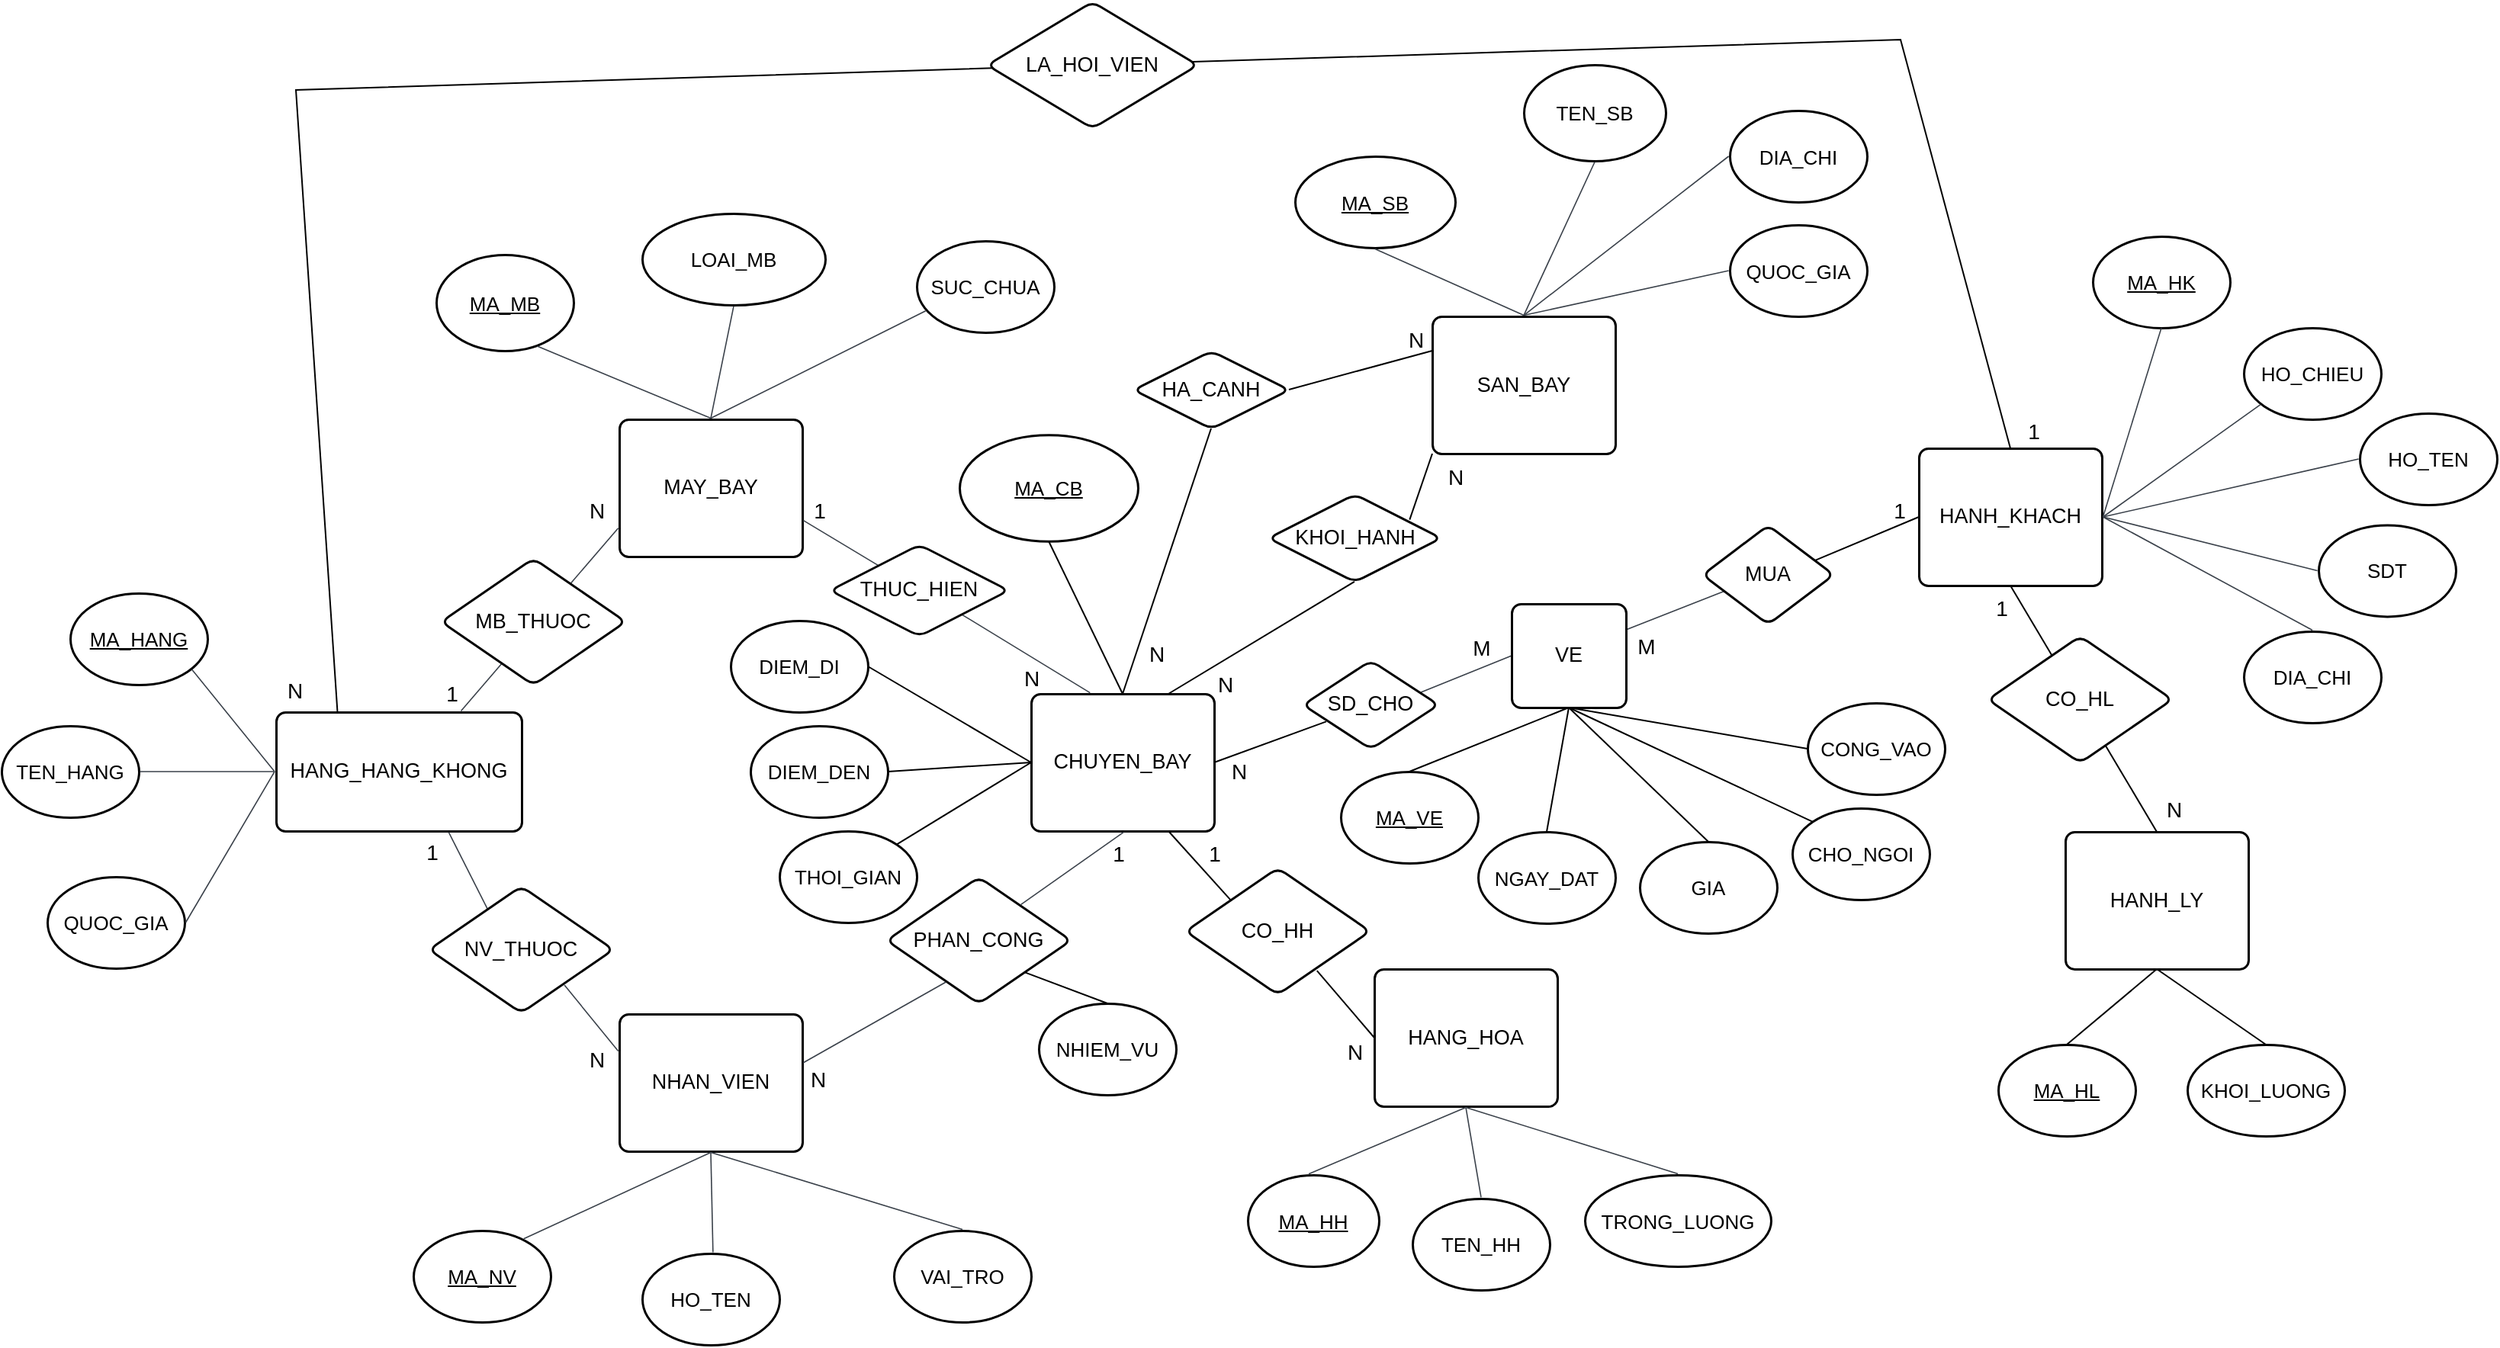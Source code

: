 <mxfile version="28.2.5">
  <diagram id="C5RBs43oDa-KdzZeNtuy" name="Page-1">
    <mxGraphModel dx="1309" dy="859" grid="0" gridSize="10" guides="1" tooltips="1" connect="1" arrows="1" fold="1" page="0" pageScale="1" pageWidth="827" pageHeight="1169" math="0" shadow="0">
      <root>
        <mxCell id="WIyWlLk6GJQsqaUBKTNV-0" />
        <mxCell id="WIyWlLk6GJQsqaUBKTNV-1" parent="WIyWlLk6GJQsqaUBKTNV-0" />
        <mxCell id="0MufIdMF5APH2sOLLNyo-0" value="HANG_HANG_KHONG" style="html=1;overflow=block;blockSpacing=1;whiteSpace=wrap;fontSize=13.5;align=center;spacing=3.8;strokeOpacity=100;rounded=1;absoluteArcSize=1;arcSize=12;strokeWidth=1.5;lucidId=9svWkZf7cL0-;" parent="WIyWlLk6GJQsqaUBKTNV-1" vertex="1">
          <mxGeometry x="900" y="702" width="161" height="78" as="geometry" />
        </mxCell>
        <mxCell id="0MufIdMF5APH2sOLLNyo-1" value="SAN_BAY" style="html=1;overflow=block;blockSpacing=1;whiteSpace=wrap;fontSize=13.5;align=center;spacing=3.8;strokeOpacity=100;rounded=1;absoluteArcSize=1;arcSize=12;strokeWidth=1.5;lucidId=CtvWD63XoL.8;" parent="WIyWlLk6GJQsqaUBKTNV-1" vertex="1">
          <mxGeometry x="1658" y="442.5" width="120" height="90" as="geometry" />
        </mxCell>
        <mxCell id="0MufIdMF5APH2sOLLNyo-2" value="MAY_BAY" style="html=1;overflow=block;blockSpacing=1;whiteSpace=wrap;fontSize=13.5;align=center;spacing=3.8;strokeOpacity=100;rounded=1;absoluteArcSize=1;arcSize=12;strokeWidth=1.5;lucidId=CtvWr4GmiG.C;" parent="WIyWlLk6GJQsqaUBKTNV-1" vertex="1">
          <mxGeometry x="1125" y="510" width="120" height="90" as="geometry" />
        </mxCell>
        <mxCell id="0MufIdMF5APH2sOLLNyo-3" value="CHUYEN_BAY" style="html=1;overflow=block;blockSpacing=1;whiteSpace=wrap;fontSize=13.5;align=center;spacing=3.8;strokeOpacity=100;rounded=1;absoluteArcSize=1;arcSize=12;strokeWidth=1.5;lucidId=DtvW1URH.PFn;" parent="WIyWlLk6GJQsqaUBKTNV-1" vertex="1">
          <mxGeometry x="1395" y="690" width="120" height="90" as="geometry" />
        </mxCell>
        <mxCell id="0MufIdMF5APH2sOLLNyo-4" value="HANH_KHACH" style="html=1;overflow=block;blockSpacing=1;whiteSpace=wrap;fontSize=13.5;align=center;spacing=3.8;strokeOpacity=100;rounded=1;absoluteArcSize=1;arcSize=12;strokeWidth=1.5;lucidId=DtvWl9U9GV3O;" parent="WIyWlLk6GJQsqaUBKTNV-1" vertex="1">
          <mxGeometry x="1977" y="529" width="120" height="90" as="geometry" />
        </mxCell>
        <mxCell id="0MufIdMF5APH2sOLLNyo-5" value="NHAN_VIEN" style="html=1;overflow=block;blockSpacing=1;whiteSpace=wrap;fontSize=13.5;align=center;spacing=3.8;strokeOpacity=100;rounded=1;absoluteArcSize=1;arcSize=12;strokeWidth=1.5;lucidId=7vvWGEazpDww;" parent="WIyWlLk6GJQsqaUBKTNV-1" vertex="1">
          <mxGeometry x="1125" y="900" width="120" height="90" as="geometry" />
        </mxCell>
        <mxCell id="0MufIdMF5APH2sOLLNyo-6" value="HANG_HOA" style="html=1;overflow=block;blockSpacing=1;whiteSpace=wrap;fontSize=13.5;align=center;spacing=3.8;strokeOpacity=100;rounded=1;absoluteArcSize=1;arcSize=12;strokeWidth=1.5;lucidId=kwvW2yrk8fg5;" parent="WIyWlLk6GJQsqaUBKTNV-1" vertex="1">
          <mxGeometry x="1620" y="870.5" width="120" height="90" as="geometry" />
        </mxCell>
        <mxCell id="0MufIdMF5APH2sOLLNyo-7" value="" style="html=1;jettySize=18;whiteSpace=wrap;fontSize=13;strokeColor=#3a414a;strokeOpacity=100;strokeWidth=0.8;rounded=0;startArrow=none;endArrow=none;exitX=0.753;exitY=-0.01;exitPerimeter=0;entryX=-0.006;entryY=0.793;entryPerimeter=0;lucidId=9PvWqoKUq2XI;" parent="WIyWlLk6GJQsqaUBKTNV-1" source="0MufIdMF5APH2sOLLNyo-0" target="0MufIdMF5APH2sOLLNyo-2" edge="1">
          <mxGeometry width="100" height="100" relative="1" as="geometry">
            <Array as="points" />
          </mxGeometry>
        </mxCell>
        <mxCell id="0MufIdMF5APH2sOLLNyo-10" value="" style="html=1;jettySize=18;whiteSpace=wrap;fontSize=13;strokeColor=#3a414a;strokeOpacity=100;strokeWidth=0.8;rounded=0;startArrow=none;endArrow=none;exitX=0.735;exitY=0.761;exitPerimeter=0;entryX=0.322;entryY=-0.008;entryPerimeter=0;lucidId=aQvWGNY1u0Xe;exitDx=0;exitDy=0;" parent="WIyWlLk6GJQsqaUBKTNV-1" source="LBPFuFQ8LqAtusW1L3i3-20" target="0MufIdMF5APH2sOLLNyo-3" edge="1">
          <mxGeometry width="100" height="100" relative="1" as="geometry">
            <Array as="points" />
          </mxGeometry>
        </mxCell>
        <mxCell id="0MufIdMF5APH2sOLLNyo-16" value="" style="html=1;jettySize=18;whiteSpace=wrap;fontSize=13;strokeColor=#3a414a;strokeOpacity=100;strokeWidth=0.8;rounded=0;startArrow=none;endArrow=none;exitX=1;exitY=0.25;entryX=0.181;entryY=0.662;entryPerimeter=0;lucidId=pewWWrS8i_xb;exitDx=0;exitDy=0;entryDx=0;entryDy=0;" parent="WIyWlLk6GJQsqaUBKTNV-1" source="0MufIdMF5APH2sOLLNyo-118" target="xpbbWX2cGrF6A115wWq9-13" edge="1">
          <mxGeometry width="100" height="100" relative="1" as="geometry">
            <Array as="points" />
            <mxPoint x="1776.949" y="715" as="sourcePoint" />
          </mxGeometry>
        </mxCell>
        <mxCell id="0MufIdMF5APH2sOLLNyo-18" value="" style="html=1;jettySize=18;whiteSpace=wrap;fontSize=13;strokeColor=#3a414a;strokeOpacity=100;strokeWidth=0.8;rounded=0;startArrow=none;endArrow=none;exitX=0.868;exitY=0.364;entryX=0;entryY=0.5;lucidId=QQvWDsVJxCft;exitDx=0;exitDy=0;entryDx=0;entryDy=0;exitPerimeter=0;" parent="WIyWlLk6GJQsqaUBKTNV-1" source="xpbbWX2cGrF6A115wWq9-17" target="0MufIdMF5APH2sOLLNyo-118" edge="1">
          <mxGeometry width="100" height="100" relative="1" as="geometry">
            <Array as="points" />
            <mxPoint x="1540.18" y="726" as="sourcePoint" />
            <mxPoint x="1670.051" y="715" as="targetPoint" />
          </mxGeometry>
        </mxCell>
        <mxCell id="0MufIdMF5APH2sOLLNyo-23" value="" style="html=1;jettySize=18;whiteSpace=wrap;fontSize=13;strokeColor=#3a414a;strokeOpacity=100;strokeWidth=0.8;rounded=0;startArrow=none;endArrow=none;exitX=0.736;exitY=0.783;exitPerimeter=0;entryX=-0.006;entryY=0.27;entryPerimeter=0;lucidId=-QvWU3CnFaNY;exitDx=0;exitDy=0;" parent="WIyWlLk6GJQsqaUBKTNV-1" source="xpbbWX2cGrF6A115wWq9-38" target="0MufIdMF5APH2sOLLNyo-5" edge="1">
          <mxGeometry width="100" height="100" relative="1" as="geometry">
            <Array as="points" />
          </mxGeometry>
        </mxCell>
        <mxCell id="0MufIdMF5APH2sOLLNyo-26" value="MA_HANG" style="html=1;overflow=block;blockSpacing=1;whiteSpace=wrap;ellipse;fontSize=13;fontStyle=4;spacing=3.8;strokeOpacity=100;fillOpacity=100;rounded=1;absoluteArcSize=1;arcSize=12;fillColor=#ffffff;strokeWidth=1.5;lucidId=K6vWwVuta015;" parent="WIyWlLk6GJQsqaUBKTNV-1" vertex="1">
          <mxGeometry x="765" y="624" width="90" height="60" as="geometry" />
        </mxCell>
        <mxCell id="0MufIdMF5APH2sOLLNyo-27" value="TEN_HANG" style="html=1;overflow=block;blockSpacing=1;whiteSpace=wrap;ellipse;fontSize=13;spacing=3.8;strokeOpacity=100;fillOpacity=100;rounded=1;absoluteArcSize=1;arcSize=12;fillColor=#ffffff;strokeWidth=1.5;lucidId=P6vWz7ogko1N;" parent="WIyWlLk6GJQsqaUBKTNV-1" vertex="1">
          <mxGeometry x="720" y="711" width="90" height="60" as="geometry" />
        </mxCell>
        <mxCell id="0MufIdMF5APH2sOLLNyo-28" value="QUOC_GIA" style="html=1;overflow=block;blockSpacing=1;whiteSpace=wrap;ellipse;fontSize=13;spacing=3.8;strokeOpacity=100;fillOpacity=100;rounded=1;absoluteArcSize=1;arcSize=12;fillColor=#ffffff;strokeWidth=1.5;lucidId=P6vWO16KDmns;" parent="WIyWlLk6GJQsqaUBKTNV-1" vertex="1">
          <mxGeometry x="750" y="810" width="90" height="60" as="geometry" />
        </mxCell>
        <mxCell id="0MufIdMF5APH2sOLLNyo-29" value="" style="html=1;jettySize=18;whiteSpace=wrap;fontSize=13;strokeColor=#3a414a;strokeOpacity=100;strokeWidth=0.8;rounded=0;startArrow=none;endArrow=none;exitX=0.886;exitY=0.833;exitPerimeter=0;entryX=-0.006;entryY=0.5;entryPerimeter=0;lucidId=f7vWsoYNsky-;" parent="WIyWlLk6GJQsqaUBKTNV-1" source="0MufIdMF5APH2sOLLNyo-26" target="0MufIdMF5APH2sOLLNyo-0" edge="1">
          <mxGeometry width="100" height="100" relative="1" as="geometry">
            <Array as="points" />
          </mxGeometry>
        </mxCell>
        <mxCell id="0MufIdMF5APH2sOLLNyo-30" value="" style="html=1;jettySize=18;whiteSpace=wrap;fontSize=13;strokeColor=#3a414a;strokeOpacity=100;strokeWidth=0.8;rounded=0;startArrow=none;endArrow=none;exitX=1.008;exitY=0.5;exitPerimeter=0;entryX=-0.006;entryY=0.5;entryPerimeter=0;lucidId=f7vW606g75we;" parent="WIyWlLk6GJQsqaUBKTNV-1" source="0MufIdMF5APH2sOLLNyo-27" target="0MufIdMF5APH2sOLLNyo-0" edge="1">
          <mxGeometry width="100" height="100" relative="1" as="geometry">
            <Array as="points" />
          </mxGeometry>
        </mxCell>
        <mxCell id="0MufIdMF5APH2sOLLNyo-31" value="" style="html=1;jettySize=18;whiteSpace=wrap;fontSize=13;strokeColor=#3a414a;strokeOpacity=100;strokeWidth=0.8;rounded=0;startArrow=none;endArrow=none;exitX=1.008;exitY=0.5;exitPerimeter=0;entryX=-0.006;entryY=0.5;entryPerimeter=0;lucidId=g7vWz.JSiBsZ;" parent="WIyWlLk6GJQsqaUBKTNV-1" source="0MufIdMF5APH2sOLLNyo-28" target="0MufIdMF5APH2sOLLNyo-0" edge="1">
          <mxGeometry width="100" height="100" relative="1" as="geometry">
            <Array as="points" />
          </mxGeometry>
        </mxCell>
        <mxCell id="0MufIdMF5APH2sOLLNyo-32" value="MA_MB" style="html=1;overflow=block;blockSpacing=1;whiteSpace=wrap;ellipse;fontSize=13;fontStyle=4;spacing=3.8;strokeOpacity=100;fillOpacity=100;rounded=1;absoluteArcSize=1;arcSize=12;fillColor=#ffffff;strokeWidth=1.5;lucidId=Z7vWDoGeqyNQ;" parent="WIyWlLk6GJQsqaUBKTNV-1" vertex="1">
          <mxGeometry x="1005" y="402" width="90" height="63" as="geometry" />
        </mxCell>
        <mxCell id="0MufIdMF5APH2sOLLNyo-33" value="LOAI_MB" style="html=1;overflow=block;blockSpacing=1;whiteSpace=wrap;ellipse;fontSize=13;spacing=3.8;strokeOpacity=100;fillOpacity=100;rounded=1;absoluteArcSize=1;arcSize=12;fillColor=#ffffff;strokeWidth=1.5;lucidId=07vWCxFzSL3a;" parent="WIyWlLk6GJQsqaUBKTNV-1" vertex="1">
          <mxGeometry x="1140" y="375" width="120" height="60" as="geometry" />
        </mxCell>
        <mxCell id="0MufIdMF5APH2sOLLNyo-34" value="TEN_SB" style="html=1;overflow=block;blockSpacing=1;whiteSpace=wrap;ellipse;fontSize=13;spacing=3.8;strokeOpacity=100;fillOpacity=100;rounded=1;absoluteArcSize=1;arcSize=12;fillColor=#ffffff;strokeWidth=1.5;lucidId=77vW8_s-u0ru;" parent="WIyWlLk6GJQsqaUBKTNV-1" vertex="1">
          <mxGeometry x="1718" y="277.5" width="93" height="63" as="geometry" />
        </mxCell>
        <mxCell id="0MufIdMF5APH2sOLLNyo-35" value="MA_SB" style="html=1;overflow=block;blockSpacing=1;whiteSpace=wrap;ellipse;fontSize=13;fontStyle=4;spacing=3.8;strokeOpacity=100;fillOpacity=100;rounded=1;absoluteArcSize=1;arcSize=12;fillColor=#ffffff;strokeWidth=1.5;lucidId=87vWg5euTTck;" parent="WIyWlLk6GJQsqaUBKTNV-1" vertex="1">
          <mxGeometry x="1568" y="337.5" width="105" height="60" as="geometry" />
        </mxCell>
        <mxCell id="0MufIdMF5APH2sOLLNyo-36" value="DIA_CHI" style="html=1;overflow=block;blockSpacing=1;whiteSpace=wrap;ellipse;fontSize=13;spacing=3.8;strokeOpacity=100;fillOpacity=100;rounded=1;absoluteArcSize=1;arcSize=12;fillColor=#ffffff;strokeWidth=1.5;lucidId=87vW7Ln3sR5P;" parent="WIyWlLk6GJQsqaUBKTNV-1" vertex="1">
          <mxGeometry x="1853" y="307.5" width="90" height="60" as="geometry" />
        </mxCell>
        <mxCell id="0MufIdMF5APH2sOLLNyo-37" value="QUOC_GIA" style="html=1;overflow=block;blockSpacing=1;whiteSpace=wrap;ellipse;fontSize=13;spacing=3.8;strokeOpacity=100;fillOpacity=100;rounded=1;absoluteArcSize=1;arcSize=12;fillColor=#ffffff;strokeWidth=1.5;lucidId=W8vWL2ADNRBi;" parent="WIyWlLk6GJQsqaUBKTNV-1" vertex="1">
          <mxGeometry x="1853" y="382.5" width="90" height="60" as="geometry" />
        </mxCell>
        <mxCell id="0MufIdMF5APH2sOLLNyo-38" value="" style="html=1;jettySize=18;whiteSpace=wrap;fontSize=13;strokeColor=#3a414a;strokeOpacity=100;strokeWidth=0.8;rounded=0;startArrow=none;endArrow=none;exitX=0.5;exitY=1.013;exitPerimeter=0;entryX=0.5;entryY=-0.008;entryPerimeter=0;lucidId=78vWN37sdJ4d;" parent="WIyWlLk6GJQsqaUBKTNV-1" source="0MufIdMF5APH2sOLLNyo-35" target="0MufIdMF5APH2sOLLNyo-1" edge="1">
          <mxGeometry width="100" height="100" relative="1" as="geometry">
            <Array as="points" />
          </mxGeometry>
        </mxCell>
        <mxCell id="0MufIdMF5APH2sOLLNyo-39" value="" style="html=1;jettySize=18;whiteSpace=wrap;fontSize=13;strokeColor=#3a414a;strokeOpacity=100;strokeWidth=0.8;rounded=0;startArrow=none;endArrow=none;exitX=0.5;exitY=-0.008;exitPerimeter=0;entryX=0.5;entryY=1.012;entryPerimeter=0;lucidId=78vWB~ojvQr_;" parent="WIyWlLk6GJQsqaUBKTNV-1" source="0MufIdMF5APH2sOLLNyo-1" target="0MufIdMF5APH2sOLLNyo-34" edge="1">
          <mxGeometry width="100" height="100" relative="1" as="geometry">
            <Array as="points" />
          </mxGeometry>
        </mxCell>
        <mxCell id="0MufIdMF5APH2sOLLNyo-40" value="" style="html=1;jettySize=18;whiteSpace=wrap;fontSize=13;strokeColor=#3a414a;strokeOpacity=100;strokeWidth=0.8;rounded=0;startArrow=none;endArrow=none;exitX=0.5;exitY=-0.008;exitPerimeter=0;entryX=-0.008;entryY=0.5;entryPerimeter=0;lucidId=78vWidIHnJX8;" parent="WIyWlLk6GJQsqaUBKTNV-1" source="0MufIdMF5APH2sOLLNyo-1" target="0MufIdMF5APH2sOLLNyo-36" edge="1">
          <mxGeometry width="100" height="100" relative="1" as="geometry">
            <Array as="points" />
          </mxGeometry>
        </mxCell>
        <mxCell id="0MufIdMF5APH2sOLLNyo-41" value="" style="html=1;jettySize=18;whiteSpace=wrap;fontSize=13;strokeColor=#3a414a;strokeOpacity=100;strokeWidth=0.8;rounded=0;startArrow=none;endArrow=none;exitX=0.5;exitY=-0.008;exitPerimeter=0;entryX=-0.008;entryY=0.5;entryPerimeter=0;lucidId=88vWgRXYHOpY;" parent="WIyWlLk6GJQsqaUBKTNV-1" source="0MufIdMF5APH2sOLLNyo-1" target="0MufIdMF5APH2sOLLNyo-37" edge="1">
          <mxGeometry width="100" height="100" relative="1" as="geometry">
            <Array as="points" />
          </mxGeometry>
        </mxCell>
        <mxCell id="0MufIdMF5APH2sOLLNyo-42" value="SUC_CHUA" style="html=1;overflow=block;blockSpacing=1;whiteSpace=wrap;ellipse;fontSize=13;spacing=3.8;strokeOpacity=100;fillOpacity=100;rounded=1;absoluteArcSize=1;arcSize=12;fillColor=#ffffff;strokeWidth=1.5;lucidId=b-vWpkSAlhlF;" parent="WIyWlLk6GJQsqaUBKTNV-1" vertex="1">
          <mxGeometry x="1320" y="393" width="90" height="60" as="geometry" />
        </mxCell>
        <mxCell id="0MufIdMF5APH2sOLLNyo-43" value="" style="html=1;jettySize=18;whiteSpace=wrap;fontSize=13;strokeColor=#3a414a;strokeOpacity=100;strokeWidth=0.8;rounded=0;startArrow=none;endArrow=none;exitX=0.5;exitY=-0.008;exitPerimeter=0;entryX=0.5;entryY=1.013;entryPerimeter=0;lucidId=F-vWW20txnJB;" parent="WIyWlLk6GJQsqaUBKTNV-1" source="0MufIdMF5APH2sOLLNyo-2" target="0MufIdMF5APH2sOLLNyo-33" edge="1">
          <mxGeometry width="100" height="100" relative="1" as="geometry">
            <Array as="points" />
          </mxGeometry>
        </mxCell>
        <mxCell id="0MufIdMF5APH2sOLLNyo-44" value="" style="html=1;jettySize=18;whiteSpace=wrap;fontSize=13;strokeColor=#3a414a;strokeOpacity=100;strokeWidth=0.8;rounded=0;startArrow=none;endArrow=none;exitX=0.736;exitY=0.953;exitPerimeter=0;entryX=0.5;entryY=-0.008;entryPerimeter=0;lucidId=F-vWj54Flhmw;" parent="WIyWlLk6GJQsqaUBKTNV-1" source="0MufIdMF5APH2sOLLNyo-32" target="0MufIdMF5APH2sOLLNyo-2" edge="1">
          <mxGeometry width="100" height="100" relative="1" as="geometry">
            <Array as="points" />
          </mxGeometry>
        </mxCell>
        <mxCell id="0MufIdMF5APH2sOLLNyo-45" value="" style="html=1;jettySize=18;whiteSpace=wrap;fontSize=13;strokeColor=#3a414a;strokeOpacity=100;strokeWidth=0.8;rounded=0;startArrow=none;endArrow=none;exitX=0.5;exitY=-0.008;exitPerimeter=0;entryX=0.065;entryY=0.765;entryPerimeter=0;lucidId=F-vWIwtpTOH5;" parent="WIyWlLk6GJQsqaUBKTNV-1" source="0MufIdMF5APH2sOLLNyo-2" target="0MufIdMF5APH2sOLLNyo-42" edge="1">
          <mxGeometry width="100" height="100" relative="1" as="geometry">
            <Array as="points" />
          </mxGeometry>
        </mxCell>
        <mxCell id="0MufIdMF5APH2sOLLNyo-46" value="HO_TEN" style="html=1;overflow=block;blockSpacing=1;whiteSpace=wrap;ellipse;fontSize=13;spacing=3.8;strokeOpacity=100;fillOpacity=100;rounded=1;absoluteArcSize=1;arcSize=12;fillColor=#ffffff;strokeWidth=1.5;lucidId=d~vWjvuFQ6nA;" parent="WIyWlLk6GJQsqaUBKTNV-1" vertex="1">
          <mxGeometry x="1140" y="1057" width="90" height="60" as="geometry" />
        </mxCell>
        <mxCell id="0MufIdMF5APH2sOLLNyo-47" value="VAI_TRO" style="html=1;overflow=block;blockSpacing=1;whiteSpace=wrap;ellipse;fontSize=13;spacing=3.8;strokeOpacity=100;fillOpacity=100;rounded=1;absoluteArcSize=1;arcSize=12;fillColor=#ffffff;strokeWidth=1.5;lucidId=d~vW06l7anRX;" parent="WIyWlLk6GJQsqaUBKTNV-1" vertex="1">
          <mxGeometry x="1305" y="1042" width="90" height="60" as="geometry" />
        </mxCell>
        <mxCell id="0MufIdMF5APH2sOLLNyo-48" value="MA_NV" style="html=1;overflow=block;blockSpacing=1;whiteSpace=wrap;ellipse;fontSize=13;fontStyle=4;spacing=3.8;strokeOpacity=100;fillOpacity=100;rounded=1;absoluteArcSize=1;arcSize=12;fillColor=#ffffff;strokeWidth=1.5;lucidId=e~vWB5wRytt7;" parent="WIyWlLk6GJQsqaUBKTNV-1" vertex="1">
          <mxGeometry x="990" y="1042" width="90" height="60" as="geometry" />
        </mxCell>
        <mxCell id="0MufIdMF5APH2sOLLNyo-49" value="HO_CHIEU" style="html=1;overflow=block;blockSpacing=1;whiteSpace=wrap;ellipse;fontSize=13;spacing=3.8;strokeOpacity=100;fillOpacity=100;rounded=1;absoluteArcSize=1;arcSize=12;fillColor=#ffffff;strokeWidth=1.5;lucidId=m~vWSh5St8wy;" parent="WIyWlLk6GJQsqaUBKTNV-1" vertex="1">
          <mxGeometry x="2190" y="450" width="90" height="60" as="geometry" />
        </mxCell>
        <mxCell id="0MufIdMF5APH2sOLLNyo-50" value="" style="html=1;jettySize=18;whiteSpace=wrap;fontSize=13;strokeColor=#3a414a;strokeOpacity=100;strokeWidth=0.8;rounded=0;startArrow=none;endArrow=none;exitX=0.804;exitY=0.09;exitPerimeter=0;entryX=0.5;entryY=1.008;entryPerimeter=0;lucidId=V~vWek~J4PvD;" parent="WIyWlLk6GJQsqaUBKTNV-1" source="0MufIdMF5APH2sOLLNyo-48" target="0MufIdMF5APH2sOLLNyo-5" edge="1">
          <mxGeometry width="100" height="100" relative="1" as="geometry">
            <Array as="points" />
          </mxGeometry>
        </mxCell>
        <mxCell id="0MufIdMF5APH2sOLLNyo-51" value="" style="html=1;jettySize=18;whiteSpace=wrap;fontSize=13;strokeColor=#3a414a;strokeOpacity=100;strokeWidth=0.8;rounded=0;startArrow=none;endArrow=none;exitX=0.5;exitY=1.008;exitPerimeter=0;entryX=0.5;entryY=-0.013;entryPerimeter=0;lucidId=V~vWWsLoKW5Q;" parent="WIyWlLk6GJQsqaUBKTNV-1" source="0MufIdMF5APH2sOLLNyo-5" target="0MufIdMF5APH2sOLLNyo-47" edge="1">
          <mxGeometry width="100" height="100" relative="1" as="geometry">
            <Array as="points" />
          </mxGeometry>
        </mxCell>
        <mxCell id="0MufIdMF5APH2sOLLNyo-52" value="" style="html=1;jettySize=18;whiteSpace=wrap;fontSize=13;strokeColor=#3a414a;strokeOpacity=100;strokeWidth=0.8;rounded=0;startArrow=none;endArrow=none;exitX=0.516;exitY=-0.012;exitPerimeter=0;entryX=0.5;entryY=1.008;entryPerimeter=0;lucidId=V~vW5Jl4Iqvj;" parent="WIyWlLk6GJQsqaUBKTNV-1" source="0MufIdMF5APH2sOLLNyo-46" target="0MufIdMF5APH2sOLLNyo-5" edge="1">
          <mxGeometry width="100" height="100" relative="1" as="geometry">
            <Array as="points" />
          </mxGeometry>
        </mxCell>
        <mxCell id="0MufIdMF5APH2sOLLNyo-53" value="MA_HK" style="html=1;overflow=block;blockSpacing=1;whiteSpace=wrap;ellipse;fontSize=13;fontStyle=4;spacing=3.8;strokeOpacity=100;fillOpacity=100;rounded=1;absoluteArcSize=1;arcSize=12;fillColor=#ffffff;strokeWidth=1.5;lucidId=IawWd21qAjz9;" parent="WIyWlLk6GJQsqaUBKTNV-1" vertex="1">
          <mxGeometry x="2091" y="390" width="90" height="60" as="geometry" />
        </mxCell>
        <mxCell id="0MufIdMF5APH2sOLLNyo-54" value="HO_TEN" style="html=1;overflow=block;blockSpacing=1;whiteSpace=wrap;ellipse;fontSize=13;spacing=3.8;strokeOpacity=100;fillOpacity=100;rounded=1;absoluteArcSize=1;arcSize=12;fillColor=#ffffff;strokeWidth=1.5;lucidId=IawW-lQsyz4L;" parent="WIyWlLk6GJQsqaUBKTNV-1" vertex="1">
          <mxGeometry x="2266" y="506" width="90" height="60" as="geometry" />
        </mxCell>
        <mxCell id="0MufIdMF5APH2sOLLNyo-55" value="SDT" style="html=1;overflow=block;blockSpacing=1;whiteSpace=wrap;ellipse;fontSize=13;spacing=3.8;strokeOpacity=100;fillOpacity=100;rounded=1;absoluteArcSize=1;arcSize=12;fillColor=#ffffff;strokeWidth=1.5;lucidId=JawWLR50iTmW;" parent="WIyWlLk6GJQsqaUBKTNV-1" vertex="1">
          <mxGeometry x="2239" y="579.22" width="90" height="60" as="geometry" />
        </mxCell>
        <mxCell id="0MufIdMF5APH2sOLLNyo-56" value="DIA_CHI" style="html=1;overflow=block;blockSpacing=1;whiteSpace=wrap;ellipse;fontSize=13;spacing=3.8;strokeOpacity=100;fillOpacity=100;rounded=1;absoluteArcSize=1;arcSize=12;fillColor=#ffffff;strokeWidth=1.5;lucidId=~awW4G8h5szt;" parent="WIyWlLk6GJQsqaUBKTNV-1" vertex="1">
          <mxGeometry x="2190" y="649" width="90" height="60" as="geometry" />
        </mxCell>
        <mxCell id="0MufIdMF5APH2sOLLNyo-57" value="" style="html=1;jettySize=18;whiteSpace=wrap;fontSize=13;strokeColor=#3a414a;strokeOpacity=100;strokeWidth=0.8;rounded=0;startArrow=none;endArrow=none;exitX=0.5;exitY=1;entryX=1.006;entryY=0.5;entryPerimeter=0;lucidId=ibwWEkK-_1NE;exitDx=0;exitDy=0;" parent="WIyWlLk6GJQsqaUBKTNV-1" target="0MufIdMF5APH2sOLLNyo-4" edge="1" source="0MufIdMF5APH2sOLLNyo-53">
          <mxGeometry width="100" height="100" relative="1" as="geometry">
            <Array as="points" />
            <mxPoint x="2160" y="480" as="sourcePoint" />
          </mxGeometry>
        </mxCell>
        <mxCell id="0MufIdMF5APH2sOLLNyo-58" value="" style="html=1;jettySize=18;whiteSpace=wrap;fontSize=13;strokeColor=#3a414a;strokeOpacity=100;strokeWidth=0.8;rounded=0;startArrow=none;endArrow=none;exitX=0.12;exitY=0.84;exitPerimeter=0;entryX=1.006;entryY=0.5;entryPerimeter=0;lucidId=pbwWl-rDur.S;" parent="WIyWlLk6GJQsqaUBKTNV-1" source="0MufIdMF5APH2sOLLNyo-49" target="0MufIdMF5APH2sOLLNyo-4" edge="1">
          <mxGeometry width="100" height="100" relative="1" as="geometry">
            <Array as="points" />
          </mxGeometry>
        </mxCell>
        <mxCell id="0MufIdMF5APH2sOLLNyo-59" value="" style="html=1;jettySize=18;whiteSpace=wrap;fontSize=13;strokeColor=#3a414a;strokeOpacity=100;strokeWidth=0.8;rounded=0;startArrow=none;endArrow=none;exitX=-0.008;exitY=0.5;exitPerimeter=0;entryX=1.006;entryY=0.5;entryPerimeter=0;lucidId=EbwWiIlOt5NG;" parent="WIyWlLk6GJQsqaUBKTNV-1" source="0MufIdMF5APH2sOLLNyo-54" target="0MufIdMF5APH2sOLLNyo-4" edge="1">
          <mxGeometry width="100" height="100" relative="1" as="geometry">
            <Array as="points" />
          </mxGeometry>
        </mxCell>
        <mxCell id="0MufIdMF5APH2sOLLNyo-60" value="" style="html=1;jettySize=18;whiteSpace=wrap;fontSize=13;strokeColor=#3a414a;strokeOpacity=100;strokeWidth=0.8;rounded=0;startArrow=none;endArrow=none;exitX=-0.008;exitY=0.5;exitPerimeter=0;entryX=1.006;entryY=0.5;entryPerimeter=0;lucidId=KbwW8-bsBVOw;" parent="WIyWlLk6GJQsqaUBKTNV-1" source="0MufIdMF5APH2sOLLNyo-55" target="0MufIdMF5APH2sOLLNyo-4" edge="1">
          <mxGeometry width="100" height="100" relative="1" as="geometry">
            <Array as="points" />
          </mxGeometry>
        </mxCell>
        <mxCell id="0MufIdMF5APH2sOLLNyo-61" value="" style="html=1;jettySize=18;whiteSpace=wrap;fontSize=13;strokeColor=#3a414a;strokeOpacity=100;strokeWidth=0.8;rounded=0;startArrow=none;endArrow=none;exitX=0.5;exitY=-0.013;exitPerimeter=0;entryX=1.006;entryY=0.5;entryPerimeter=0;lucidId=TbwW2kYxV~A_;" parent="WIyWlLk6GJQsqaUBKTNV-1" source="0MufIdMF5APH2sOLLNyo-56" target="0MufIdMF5APH2sOLLNyo-4" edge="1">
          <mxGeometry width="100" height="100" relative="1" as="geometry">
            <Array as="points" />
          </mxGeometry>
        </mxCell>
        <mxCell id="0MufIdMF5APH2sOLLNyo-62" value="TEN_HH" style="html=1;overflow=block;blockSpacing=1;whiteSpace=wrap;ellipse;fontSize=13;spacing=3.8;strokeOpacity=100;fillOpacity=100;rounded=1;absoluteArcSize=1;arcSize=12;fillColor=#ffffff;strokeWidth=1.5;lucidId=FcwWkxFfYKD1;" parent="WIyWlLk6GJQsqaUBKTNV-1" vertex="1">
          <mxGeometry x="1645" y="1021" width="90" height="60" as="geometry" />
        </mxCell>
        <mxCell id="0MufIdMF5APH2sOLLNyo-63" value="MA_HH" style="html=1;overflow=block;blockSpacing=1;whiteSpace=wrap;ellipse;fontSize=13;fontStyle=4;spacing=3.8;strokeOpacity=100;fillOpacity=100;rounded=1;absoluteArcSize=1;arcSize=12;fillColor=#ffffff;strokeWidth=1.5;lucidId=FcwW-4S.eVCu;" parent="WIyWlLk6GJQsqaUBKTNV-1" vertex="1">
          <mxGeometry x="1537" y="1005.5" width="86" height="60" as="geometry" />
        </mxCell>
        <mxCell id="0MufIdMF5APH2sOLLNyo-64" value="TRONG_LUONG" style="html=1;overflow=block;blockSpacing=1;whiteSpace=wrap;ellipse;fontSize=13;spacing=3.8;strokeOpacity=100;fillOpacity=100;rounded=1;absoluteArcSize=1;arcSize=12;fillColor=#ffffff;strokeWidth=1.5;lucidId=GcwWh9LCixre;" parent="WIyWlLk6GJQsqaUBKTNV-1" vertex="1">
          <mxGeometry x="1758" y="1005.5" width="122" height="60" as="geometry" />
        </mxCell>
        <mxCell id="0MufIdMF5APH2sOLLNyo-65" value="" style="html=1;jettySize=18;whiteSpace=wrap;fontSize=13;strokeColor=#3a414a;strokeOpacity=100;strokeWidth=0.8;rounded=0;startArrow=none;endArrow=none;exitX=0.465;exitY=-0.011;exitPerimeter=0;entryX=0.5;entryY=1.008;entryPerimeter=0;lucidId=adwWSuQE3g3Y;" parent="WIyWlLk6GJQsqaUBKTNV-1" source="0MufIdMF5APH2sOLLNyo-63" target="0MufIdMF5APH2sOLLNyo-6" edge="1">
          <mxGeometry width="100" height="100" relative="1" as="geometry">
            <Array as="points" />
          </mxGeometry>
        </mxCell>
        <mxCell id="0MufIdMF5APH2sOLLNyo-66" value="" style="html=1;jettySize=18;whiteSpace=wrap;fontSize=13;strokeColor=#3a414a;strokeOpacity=100;strokeWidth=0.8;rounded=0;startArrow=none;endArrow=none;exitX=0.5;exitY=1.008;exitPerimeter=0;entryX=0.5;entryY=-0.013;entryPerimeter=0;lucidId=adwWvD7GqWKM;" parent="WIyWlLk6GJQsqaUBKTNV-1" source="0MufIdMF5APH2sOLLNyo-6" target="0MufIdMF5APH2sOLLNyo-62" edge="1">
          <mxGeometry width="100" height="100" relative="1" as="geometry">
            <Array as="points" />
          </mxGeometry>
        </mxCell>
        <mxCell id="0MufIdMF5APH2sOLLNyo-67" value="" style="html=1;jettySize=18;whiteSpace=wrap;fontSize=13;strokeColor=#3a414a;strokeOpacity=100;strokeWidth=0.8;rounded=0;startArrow=none;endArrow=none;exitX=0.5;exitY=1.008;exitPerimeter=0;entryX=0.5;entryY=-0.013;entryPerimeter=0;lucidId=adwWTm8SV0Ns;" parent="WIyWlLk6GJQsqaUBKTNV-1" source="0MufIdMF5APH2sOLLNyo-6" target="0MufIdMF5APH2sOLLNyo-64" edge="1">
          <mxGeometry width="100" height="100" relative="1" as="geometry">
            <Array as="points" />
          </mxGeometry>
        </mxCell>
        <mxCell id="0MufIdMF5APH2sOLLNyo-68" value="PHAN_CONG" style="html=1;overflow=block;blockSpacing=1;whiteSpace=wrap;shape=rhombus;fontSize=13.5;align=center;spacing=3.8;strokeOpacity=100;rounded=1;absoluteArcSize=1;arcSize=12;strokeWidth=1.5;lucidId=.dwWf7mM5bIR;" parent="WIyWlLk6GJQsqaUBKTNV-1" vertex="1">
          <mxGeometry x="1300" y="810" width="121" height="83" as="geometry" />
        </mxCell>
        <mxCell id="0MufIdMF5APH2sOLLNyo-70" value="" style="html=1;jettySize=18;whiteSpace=wrap;fontSize=13;strokeColor=#3a414a;strokeOpacity=100;strokeWidth=0.8;rounded=0;startArrow=none;endArrow=none;exitX=0.73;exitY=0.219;exitPerimeter=0;entryX=0.506;entryY=1.008;entryPerimeter=0;lucidId=GfwWvLSc7u3H;" parent="WIyWlLk6GJQsqaUBKTNV-1" source="0MufIdMF5APH2sOLLNyo-68" target="0MufIdMF5APH2sOLLNyo-3" edge="1">
          <mxGeometry width="100" height="100" relative="1" as="geometry">
            <Array as="points" />
          </mxGeometry>
        </mxCell>
        <mxCell id="0MufIdMF5APH2sOLLNyo-72" value="" style="html=1;jettySize=18;whiteSpace=wrap;fontSize=13;strokeColor=#3a414a;strokeOpacity=100;strokeWidth=0.8;rounded=0;startArrow=none;endArrow=none;exitX=1.006;exitY=0.354;exitPerimeter=0;entryX=0.322;entryY=0.833;entryPerimeter=0;lucidId=SfwWhfJM14Mo;" parent="WIyWlLk6GJQsqaUBKTNV-1" source="0MufIdMF5APH2sOLLNyo-5" target="0MufIdMF5APH2sOLLNyo-68" edge="1">
          <mxGeometry width="100" height="100" relative="1" as="geometry">
            <Array as="points" />
          </mxGeometry>
        </mxCell>
        <mxCell id="0MufIdMF5APH2sOLLNyo-86" value="&lt;font style=&quot;font-size: 14px;&quot;&gt;1&lt;/font&gt;" style="text;html=1;align=center;verticalAlign=middle;resizable=0;points=[];autosize=1;strokeColor=none;fillColor=none;" parent="WIyWlLk6GJQsqaUBKTNV-1" vertex="1">
          <mxGeometry x="1000" y="675" width="30" height="30" as="geometry" />
        </mxCell>
        <mxCell id="0MufIdMF5APH2sOLLNyo-89" value="&lt;span style=&quot;font-size: 14px;&quot;&gt;N&lt;/span&gt;" style="text;html=1;align=center;verticalAlign=middle;resizable=0;points=[];autosize=1;strokeColor=none;fillColor=none;" parent="WIyWlLk6GJQsqaUBKTNV-1" vertex="1">
          <mxGeometry x="1095" y="555" width="30" height="30" as="geometry" />
        </mxCell>
        <mxCell id="0MufIdMF5APH2sOLLNyo-90" value="&lt;font style=&quot;font-size: 14px;&quot;&gt;1&lt;/font&gt;" style="text;html=1;align=center;verticalAlign=middle;resizable=0;points=[];autosize=1;strokeColor=none;fillColor=none;" parent="WIyWlLk6GJQsqaUBKTNV-1" vertex="1">
          <mxGeometry x="1241" y="555" width="30" height="30" as="geometry" />
        </mxCell>
        <mxCell id="0MufIdMF5APH2sOLLNyo-91" value="&lt;span style=&quot;font-size: 14px;&quot;&gt;N&lt;/span&gt;" style="text;html=1;align=center;verticalAlign=middle;resizable=0;points=[];autosize=1;strokeColor=none;fillColor=none;" parent="WIyWlLk6GJQsqaUBKTNV-1" vertex="1">
          <mxGeometry x="1380" y="665" width="30" height="30" as="geometry" />
        </mxCell>
        <mxCell id="0MufIdMF5APH2sOLLNyo-93" value="&lt;span style=&quot;font-size: 14px;&quot;&gt;N&lt;/span&gt;" style="text;html=1;align=center;verticalAlign=middle;resizable=0;points=[];autosize=1;strokeColor=none;fillColor=none;" parent="WIyWlLk6GJQsqaUBKTNV-1" vertex="1">
          <mxGeometry x="1462" y="649" width="30" height="30" as="geometry" />
        </mxCell>
        <mxCell id="0MufIdMF5APH2sOLLNyo-96" value="&lt;span style=&quot;font-size: 14px;&quot;&gt;M&lt;/span&gt;" style="text;html=1;align=center;verticalAlign=middle;resizable=0;points=[];autosize=1;strokeColor=none;fillColor=none;" parent="WIyWlLk6GJQsqaUBKTNV-1" vertex="1">
          <mxGeometry x="1670" y="645" width="40" height="30" as="geometry" />
        </mxCell>
        <mxCell id="0MufIdMF5APH2sOLLNyo-97" value="&lt;font style=&quot;font-size: 14px;&quot;&gt;1&lt;/font&gt;" style="text;html=1;align=center;verticalAlign=middle;resizable=0;points=[];autosize=1;strokeColor=none;fillColor=none;" parent="WIyWlLk6GJQsqaUBKTNV-1" vertex="1">
          <mxGeometry x="1500" y="780" width="30" height="30" as="geometry" />
        </mxCell>
        <mxCell id="0MufIdMF5APH2sOLLNyo-98" value="&lt;span style=&quot;font-size: 14px;&quot;&gt;1&lt;/span&gt;" style="text;html=1;align=center;verticalAlign=middle;resizable=0;points=[];autosize=1;strokeColor=none;fillColor=none;" parent="WIyWlLk6GJQsqaUBKTNV-1" vertex="1">
          <mxGeometry x="1439" y="780" width="26" height="29" as="geometry" />
        </mxCell>
        <mxCell id="0MufIdMF5APH2sOLLNyo-99" value="&lt;span style=&quot;font-size: 14px;&quot;&gt;N&lt;/span&gt;" style="text;html=1;align=center;verticalAlign=middle;resizable=0;points=[];autosize=1;strokeColor=none;fillColor=none;" parent="WIyWlLk6GJQsqaUBKTNV-1" vertex="1">
          <mxGeometry x="1516" y="726" width="30" height="30" as="geometry" />
        </mxCell>
        <mxCell id="0MufIdMF5APH2sOLLNyo-102" value="" style="endArrow=none;html=1;rounded=0;entryX=0;entryY=0.5;entryDx=0;entryDy=0;exitX=0.714;exitY=0.814;exitDx=0;exitDy=0;exitPerimeter=0;" parent="WIyWlLk6GJQsqaUBKTNV-1" source="xpbbWX2cGrF6A115wWq9-40" target="0MufIdMF5APH2sOLLNyo-6" edge="1">
          <mxGeometry width="50" height="50" relative="1" as="geometry">
            <mxPoint x="1500" y="790" as="sourcePoint" />
            <mxPoint x="1720" y="890" as="targetPoint" />
          </mxGeometry>
        </mxCell>
        <mxCell id="0MufIdMF5APH2sOLLNyo-103" value="&lt;span style=&quot;font-size: 14px;&quot;&gt;N&lt;/span&gt;" style="text;html=1;align=center;verticalAlign=middle;resizable=0;points=[];autosize=1;strokeColor=none;fillColor=none;" parent="WIyWlLk6GJQsqaUBKTNV-1" vertex="1">
          <mxGeometry x="1592" y="910" width="30" height="30" as="geometry" />
        </mxCell>
        <mxCell id="0MufIdMF5APH2sOLLNyo-104" value="&lt;span style=&quot;font-size: 14px;&quot;&gt;N&lt;/span&gt;" style="text;html=1;align=center;verticalAlign=middle;resizable=0;points=[];autosize=1;strokeColor=none;fillColor=none;" parent="WIyWlLk6GJQsqaUBKTNV-1" vertex="1">
          <mxGeometry x="1241" y="928" width="28" height="29" as="geometry" />
        </mxCell>
        <mxCell id="0MufIdMF5APH2sOLLNyo-105" value="&lt;span style=&quot;font-size: 14px;&quot;&gt;N&lt;/span&gt;" style="text;html=1;align=center;verticalAlign=middle;resizable=0;points=[];autosize=1;strokeColor=none;fillColor=none;" parent="WIyWlLk6GJQsqaUBKTNV-1" vertex="1">
          <mxGeometry x="1095" y="915" width="30" height="30" as="geometry" />
        </mxCell>
        <mxCell id="0MufIdMF5APH2sOLLNyo-106" value="&lt;font style=&quot;font-size: 14px;&quot;&gt;1&lt;/font&gt;" style="text;html=1;align=center;verticalAlign=middle;resizable=0;points=[];autosize=1;strokeColor=none;fillColor=none;" parent="WIyWlLk6GJQsqaUBKTNV-1" vertex="1">
          <mxGeometry x="987" y="779" width="30" height="30" as="geometry" />
        </mxCell>
        <mxCell id="0MufIdMF5APH2sOLLNyo-108" value="NHIEM_VU" style="html=1;overflow=block;blockSpacing=1;whiteSpace=wrap;ellipse;fontSize=13;spacing=3.8;strokeOpacity=100;fillOpacity=100;rounded=1;absoluteArcSize=1;arcSize=12;fillColor=#ffffff;strokeWidth=1.5;lucidId=d~vW06l7anRX;" parent="WIyWlLk6GJQsqaUBKTNV-1" vertex="1">
          <mxGeometry x="1400" y="893" width="90" height="60" as="geometry" />
        </mxCell>
        <mxCell id="0MufIdMF5APH2sOLLNyo-109" value="" style="endArrow=none;html=1;rounded=0;exitX=0.752;exitY=0.755;exitDx=0;exitDy=0;exitPerimeter=0;entryX=0.5;entryY=0;entryDx=0;entryDy=0;" parent="WIyWlLk6GJQsqaUBKTNV-1" source="0MufIdMF5APH2sOLLNyo-68" target="0MufIdMF5APH2sOLLNyo-108" edge="1">
          <mxGeometry width="50" height="50" relative="1" as="geometry">
            <mxPoint x="1440" y="845" as="sourcePoint" />
            <mxPoint x="1490" y="795" as="targetPoint" />
          </mxGeometry>
        </mxCell>
        <mxCell id="0MufIdMF5APH2sOLLNyo-111" value="&lt;u&gt;MA_VE&lt;/u&gt;" style="html=1;overflow=block;blockSpacing=1;whiteSpace=wrap;ellipse;fontSize=13;spacing=3.8;strokeOpacity=100;fillOpacity=100;rounded=1;absoluteArcSize=1;arcSize=12;fillColor=#ffffff;strokeWidth=1.5;lucidId=d~vW06l7anRX;" parent="WIyWlLk6GJQsqaUBKTNV-1" vertex="1">
          <mxGeometry x="1598" y="741" width="90" height="60" as="geometry" />
        </mxCell>
        <mxCell id="0MufIdMF5APH2sOLLNyo-112" value="NGAY_DAT" style="html=1;overflow=block;blockSpacing=1;whiteSpace=wrap;ellipse;fontSize=13;spacing=3.8;strokeOpacity=100;fillOpacity=100;rounded=1;absoluteArcSize=1;arcSize=12;fillColor=#ffffff;strokeWidth=1.5;lucidId=d~vW06l7anRX;" parent="WIyWlLk6GJQsqaUBKTNV-1" vertex="1">
          <mxGeometry x="1688" y="780.5" width="90" height="60" as="geometry" />
        </mxCell>
        <mxCell id="0MufIdMF5APH2sOLLNyo-113" value="GIA" style="html=1;overflow=block;blockSpacing=1;whiteSpace=wrap;ellipse;fontSize=13;spacing=3.8;strokeOpacity=100;fillOpacity=100;rounded=1;absoluteArcSize=1;arcSize=12;fillColor=#ffffff;strokeWidth=1.5;lucidId=d~vW06l7anRX;" parent="WIyWlLk6GJQsqaUBKTNV-1" vertex="1">
          <mxGeometry x="1794" y="787" width="90" height="60" as="geometry" />
        </mxCell>
        <mxCell id="0MufIdMF5APH2sOLLNyo-118" value="VE" style="html=1;overflow=block;blockSpacing=1;whiteSpace=wrap;fontSize=13.5;align=center;spacing=3.8;strokeOpacity=100;rounded=1;absoluteArcSize=1;arcSize=12;strokeWidth=1.5;lucidId=kwvW2yrk8fg5;" parent="WIyWlLk6GJQsqaUBKTNV-1" vertex="1">
          <mxGeometry x="1710" y="631" width="75" height="68" as="geometry" />
        </mxCell>
        <mxCell id="0MufIdMF5APH2sOLLNyo-128" value="&lt;span style=&quot;font-size: 14px;&quot;&gt;M&lt;/span&gt;" style="text;html=1;align=center;verticalAlign=middle;resizable=0;points=[];autosize=1;strokeColor=none;fillColor=none;" parent="WIyWlLk6GJQsqaUBKTNV-1" vertex="1">
          <mxGeometry x="1778" y="644.22" width="40" height="30" as="geometry" />
        </mxCell>
        <mxCell id="0MufIdMF5APH2sOLLNyo-129" value="&lt;span style=&quot;font-size: 14px;&quot;&gt;1&lt;/span&gt;" style="text;html=1;align=center;verticalAlign=middle;resizable=0;points=[];autosize=1;strokeColor=none;fillColor=none;" parent="WIyWlLk6GJQsqaUBKTNV-1" vertex="1">
          <mxGeometry x="1949" y="555" width="30" height="30" as="geometry" />
        </mxCell>
        <mxCell id="0MufIdMF5APH2sOLLNyo-136" value="" style="endArrow=none;html=1;rounded=0;entryX=0.5;entryY=1;entryDx=0;entryDy=0;exitX=0.5;exitY=0;exitDx=0;exitDy=0;" parent="WIyWlLk6GJQsqaUBKTNV-1" source="0MufIdMF5APH2sOLLNyo-111" target="0MufIdMF5APH2sOLLNyo-118" edge="1">
          <mxGeometry width="50" height="50" relative="1" as="geometry">
            <mxPoint x="1750" y="800" as="sourcePoint" />
            <mxPoint x="1800" y="750" as="targetPoint" />
          </mxGeometry>
        </mxCell>
        <mxCell id="0MufIdMF5APH2sOLLNyo-137" value="" style="endArrow=none;html=1;rounded=0;entryX=0.5;entryY=1;entryDx=0;entryDy=0;exitX=0.5;exitY=0;exitDx=0;exitDy=0;" parent="WIyWlLk6GJQsqaUBKTNV-1" source="0MufIdMF5APH2sOLLNyo-112" target="0MufIdMF5APH2sOLLNyo-118" edge="1">
          <mxGeometry width="50" height="50" relative="1" as="geometry">
            <mxPoint x="1750" y="800" as="sourcePoint" />
            <mxPoint x="1800" y="750" as="targetPoint" />
          </mxGeometry>
        </mxCell>
        <mxCell id="0MufIdMF5APH2sOLLNyo-138" value="" style="endArrow=none;html=1;rounded=0;entryX=0.5;entryY=1;entryDx=0;entryDy=0;exitX=0.5;exitY=0;exitDx=0;exitDy=0;" parent="WIyWlLk6GJQsqaUBKTNV-1" source="0MufIdMF5APH2sOLLNyo-113" target="0MufIdMF5APH2sOLLNyo-118" edge="1">
          <mxGeometry width="50" height="50" relative="1" as="geometry">
            <mxPoint x="1750" y="800" as="sourcePoint" />
            <mxPoint x="1800" y="750" as="targetPoint" />
          </mxGeometry>
        </mxCell>
        <mxCell id="xpbbWX2cGrF6A115wWq9-0" value="CHO_NGOI" style="html=1;overflow=block;blockSpacing=1;whiteSpace=wrap;ellipse;fontSize=13;spacing=3.8;strokeOpacity=100;fillOpacity=100;rounded=1;absoluteArcSize=1;arcSize=12;fillColor=#ffffff;strokeWidth=1.5;lucidId=d~vW06l7anRX;" parent="WIyWlLk6GJQsqaUBKTNV-1" vertex="1">
          <mxGeometry x="1894" y="765" width="90" height="60" as="geometry" />
        </mxCell>
        <mxCell id="xpbbWX2cGrF6A115wWq9-1" value="" style="endArrow=none;html=1;rounded=0;entryX=0.5;entryY=1;entryDx=0;entryDy=0;exitX=0;exitY=0;exitDx=0;exitDy=0;" parent="WIyWlLk6GJQsqaUBKTNV-1" source="xpbbWX2cGrF6A115wWq9-0" target="0MufIdMF5APH2sOLLNyo-118" edge="1">
          <mxGeometry width="50" height="50" relative="1" as="geometry">
            <mxPoint x="1420" y="794" as="sourcePoint" />
            <mxPoint x="1470" y="744" as="targetPoint" />
          </mxGeometry>
        </mxCell>
        <mxCell id="xpbbWX2cGrF6A115wWq9-2" value="&lt;u&gt;MA_CB&lt;/u&gt;" style="html=1;overflow=block;blockSpacing=1;whiteSpace=wrap;ellipse;fontSize=13;spacing=3.8;strokeOpacity=100;fillOpacity=100;rounded=1;absoluteArcSize=1;arcSize=12;fillColor=#ffffff;strokeWidth=1.5;lucidId=d~vW06l7anRX;" parent="WIyWlLk6GJQsqaUBKTNV-1" vertex="1">
          <mxGeometry x="1348" y="520.11" width="117" height="69.78" as="geometry" />
        </mxCell>
        <mxCell id="xpbbWX2cGrF6A115wWq9-3" value="DIEM_DI" style="html=1;overflow=block;blockSpacing=1;whiteSpace=wrap;ellipse;fontSize=13;spacing=3.8;strokeOpacity=100;fillOpacity=100;rounded=1;absoluteArcSize=1;arcSize=12;fillColor=#ffffff;strokeWidth=1.5;lucidId=d~vW06l7anRX;" parent="WIyWlLk6GJQsqaUBKTNV-1" vertex="1">
          <mxGeometry x="1198" y="642" width="90" height="60" as="geometry" />
        </mxCell>
        <mxCell id="xpbbWX2cGrF6A115wWq9-4" value="DIEM_DEN" style="html=1;overflow=block;blockSpacing=1;whiteSpace=wrap;ellipse;fontSize=13;spacing=3.8;strokeOpacity=100;fillOpacity=100;rounded=1;absoluteArcSize=1;arcSize=12;fillColor=#ffffff;strokeWidth=1.5;lucidId=d~vW06l7anRX;" parent="WIyWlLk6GJQsqaUBKTNV-1" vertex="1">
          <mxGeometry x="1211" y="711" width="90" height="60" as="geometry" />
        </mxCell>
        <mxCell id="xpbbWX2cGrF6A115wWq9-6" value="" style="endArrow=none;html=1;rounded=0;entryX=0.5;entryY=0;entryDx=0;entryDy=0;exitX=0.5;exitY=1;exitDx=0;exitDy=0;" parent="WIyWlLk6GJQsqaUBKTNV-1" source="xpbbWX2cGrF6A115wWq9-2" target="0MufIdMF5APH2sOLLNyo-3" edge="1">
          <mxGeometry width="50" height="50" relative="1" as="geometry">
            <mxPoint x="1338" y="797" as="sourcePoint" />
            <mxPoint x="1388" y="747" as="targetPoint" />
          </mxGeometry>
        </mxCell>
        <mxCell id="xpbbWX2cGrF6A115wWq9-8" value="" style="endArrow=none;html=1;rounded=0;exitX=1;exitY=0.5;exitDx=0;exitDy=0;entryX=0;entryY=0.5;entryDx=0;entryDy=0;" parent="WIyWlLk6GJQsqaUBKTNV-1" source="xpbbWX2cGrF6A115wWq9-3" target="0MufIdMF5APH2sOLLNyo-3" edge="1">
          <mxGeometry width="50" height="50" relative="1" as="geometry">
            <mxPoint x="1338" y="797" as="sourcePoint" />
            <mxPoint x="1358" y="735" as="targetPoint" />
          </mxGeometry>
        </mxCell>
        <mxCell id="xpbbWX2cGrF6A115wWq9-9" value="" style="endArrow=none;html=1;rounded=0;entryX=0;entryY=0.5;entryDx=0;entryDy=0;exitX=1;exitY=0.5;exitDx=0;exitDy=0;" parent="WIyWlLk6GJQsqaUBKTNV-1" source="xpbbWX2cGrF6A115wWq9-4" target="0MufIdMF5APH2sOLLNyo-3" edge="1">
          <mxGeometry width="50" height="50" relative="1" as="geometry">
            <mxPoint x="1338" y="797" as="sourcePoint" />
            <mxPoint x="1388" y="747" as="targetPoint" />
          </mxGeometry>
        </mxCell>
        <mxCell id="xpbbWX2cGrF6A115wWq9-10" value="THOI_GIAN" style="html=1;overflow=block;blockSpacing=1;whiteSpace=wrap;ellipse;fontSize=13;spacing=3.8;strokeOpacity=100;fillOpacity=100;rounded=1;absoluteArcSize=1;arcSize=12;fillColor=#ffffff;strokeWidth=1.5;lucidId=d~vW06l7anRX;" parent="WIyWlLk6GJQsqaUBKTNV-1" vertex="1">
          <mxGeometry x="1230" y="780" width="90" height="60" as="geometry" />
        </mxCell>
        <mxCell id="xpbbWX2cGrF6A115wWq9-11" value="" style="endArrow=none;html=1;rounded=0;exitX=0;exitY=0.5;exitDx=0;exitDy=0;entryX=1;entryY=0;entryDx=0;entryDy=0;" parent="WIyWlLk6GJQsqaUBKTNV-1" source="0MufIdMF5APH2sOLLNyo-3" target="xpbbWX2cGrF6A115wWq9-10" edge="1">
          <mxGeometry width="50" height="50" relative="1" as="geometry">
            <mxPoint x="1531" y="768" as="sourcePoint" />
            <mxPoint x="1581" y="718" as="targetPoint" />
          </mxGeometry>
        </mxCell>
        <mxCell id="xpbbWX2cGrF6A115wWq9-13" value="MUA" style="html=1;overflow=block;blockSpacing=1;whiteSpace=wrap;shape=rhombus;fontSize=13.5;align=center;spacing=3.8;strokeOpacity=100;rounded=1;absoluteArcSize=1;arcSize=12;strokeWidth=1.5;lucidId=.dwWf7mM5bIR;" parent="WIyWlLk6GJQsqaUBKTNV-1" vertex="1">
          <mxGeometry x="1835" y="579.22" width="86" height="65" as="geometry" />
        </mxCell>
        <mxCell id="xpbbWX2cGrF6A115wWq9-16" value="" style="endArrow=none;html=1;rounded=0;entryX=0;entryY=0.5;entryDx=0;entryDy=0;exitX=0.858;exitY=0.359;exitDx=0;exitDy=0;exitPerimeter=0;" parent="WIyWlLk6GJQsqaUBKTNV-1" source="xpbbWX2cGrF6A115wWq9-13" target="0MufIdMF5APH2sOLLNyo-4" edge="1">
          <mxGeometry width="50" height="50" relative="1" as="geometry">
            <mxPoint x="1906" y="594" as="sourcePoint" />
            <mxPoint x="1541" y="752" as="targetPoint" />
          </mxGeometry>
        </mxCell>
        <mxCell id="xpbbWX2cGrF6A115wWq9-17" value="SD_CHO" style="html=1;overflow=block;blockSpacing=1;whiteSpace=wrap;shape=rhombus;fontSize=13.5;align=center;spacing=3.8;strokeOpacity=100;rounded=1;absoluteArcSize=1;arcSize=12;strokeWidth=1.5;lucidId=.dwWf7mM5bIR;" parent="WIyWlLk6GJQsqaUBKTNV-1" vertex="1">
          <mxGeometry x="1573" y="668" width="89" height="58" as="geometry" />
        </mxCell>
        <mxCell id="xpbbWX2cGrF6A115wWq9-18" value="" style="endArrow=none;html=1;rounded=0;entryX=0.174;entryY=0.693;entryDx=0;entryDy=0;entryPerimeter=0;exitX=1;exitY=0.5;exitDx=0;exitDy=0;" parent="WIyWlLk6GJQsqaUBKTNV-1" source="0MufIdMF5APH2sOLLNyo-3" target="xpbbWX2cGrF6A115wWq9-17" edge="1">
          <mxGeometry width="50" height="50" relative="1" as="geometry">
            <mxPoint x="1586" y="785" as="sourcePoint" />
            <mxPoint x="1636" y="735" as="targetPoint" />
          </mxGeometry>
        </mxCell>
        <mxCell id="xpbbWX2cGrF6A115wWq9-20" value="HANH_LY" style="html=1;overflow=block;blockSpacing=1;whiteSpace=wrap;fontSize=13.5;align=center;spacing=3.8;strokeOpacity=100;rounded=1;absoluteArcSize=1;arcSize=12;strokeWidth=1.5;lucidId=DtvWl9U9GV3O;" parent="WIyWlLk6GJQsqaUBKTNV-1" vertex="1">
          <mxGeometry x="2073" y="780.5" width="120" height="90" as="geometry" />
        </mxCell>
        <mxCell id="xpbbWX2cGrF6A115wWq9-21" value="" style="endArrow=none;html=1;rounded=0;entryX=0.5;entryY=1;entryDx=0;entryDy=0;exitX=0.5;exitY=0;exitDx=0;exitDy=0;" parent="WIyWlLk6GJQsqaUBKTNV-1" source="xpbbWX2cGrF6A115wWq9-20" target="0MufIdMF5APH2sOLLNyo-4" edge="1">
          <mxGeometry width="50" height="50" relative="1" as="geometry">
            <mxPoint x="1768" y="762" as="sourcePoint" />
            <mxPoint x="1818" y="712" as="targetPoint" />
          </mxGeometry>
        </mxCell>
        <mxCell id="xpbbWX2cGrF6A115wWq9-22" value="&lt;span style=&quot;font-size: 14px;&quot;&gt;1&lt;/span&gt;" style="text;html=1;align=center;verticalAlign=middle;resizable=0;points=[];autosize=1;strokeColor=none;fillColor=none;" parent="WIyWlLk6GJQsqaUBKTNV-1" vertex="1">
          <mxGeometry x="2016" y="619" width="30" height="30" as="geometry" />
        </mxCell>
        <mxCell id="xpbbWX2cGrF6A115wWq9-23" value="&lt;span style=&quot;font-size: 14px;&quot;&gt;N&lt;/span&gt;" style="text;html=1;align=center;verticalAlign=middle;resizable=0;points=[];autosize=1;strokeColor=none;fillColor=none;" parent="WIyWlLk6GJQsqaUBKTNV-1" vertex="1">
          <mxGeometry x="2130" y="751.5" width="28" height="29" as="geometry" />
        </mxCell>
        <mxCell id="xpbbWX2cGrF6A115wWq9-24" value="MA_HL" style="html=1;overflow=block;blockSpacing=1;whiteSpace=wrap;ellipse;fontSize=13;fontStyle=4;spacing=3.8;strokeOpacity=100;fillOpacity=100;rounded=1;absoluteArcSize=1;arcSize=12;fillColor=#ffffff;strokeWidth=1.5;lucidId=FcwW-4S.eVCu;" parent="WIyWlLk6GJQsqaUBKTNV-1" vertex="1">
          <mxGeometry x="2029" y="920" width="90" height="60" as="geometry" />
        </mxCell>
        <mxCell id="xpbbWX2cGrF6A115wWq9-26" value="KHOI_LUONG" style="html=1;overflow=block;blockSpacing=1;whiteSpace=wrap;ellipse;fontSize=13;spacing=3.8;strokeOpacity=100;fillOpacity=100;rounded=1;absoluteArcSize=1;arcSize=12;fillColor=#ffffff;strokeWidth=1.5;lucidId=GcwWh9LCixre;" parent="WIyWlLk6GJQsqaUBKTNV-1" vertex="1">
          <mxGeometry x="2153" y="920" width="103" height="60" as="geometry" />
        </mxCell>
        <mxCell id="xpbbWX2cGrF6A115wWq9-27" value="" style="endArrow=none;html=1;rounded=0;entryX=0.5;entryY=1;entryDx=0;entryDy=0;exitX=0.5;exitY=0;exitDx=0;exitDy=0;" parent="WIyWlLk6GJQsqaUBKTNV-1" source="xpbbWX2cGrF6A115wWq9-24" target="xpbbWX2cGrF6A115wWq9-20" edge="1">
          <mxGeometry width="50" height="50" relative="1" as="geometry">
            <mxPoint x="1768" y="762" as="sourcePoint" />
            <mxPoint x="1818" y="712" as="targetPoint" />
          </mxGeometry>
        </mxCell>
        <mxCell id="xpbbWX2cGrF6A115wWq9-28" value="" style="endArrow=none;html=1;rounded=0;entryX=0.5;entryY=1;entryDx=0;entryDy=0;exitX=0.5;exitY=0;exitDx=0;exitDy=0;" parent="WIyWlLk6GJQsqaUBKTNV-1" source="xpbbWX2cGrF6A115wWq9-26" target="xpbbWX2cGrF6A115wWq9-20" edge="1">
          <mxGeometry width="50" height="50" relative="1" as="geometry">
            <mxPoint x="1768" y="762" as="sourcePoint" />
            <mxPoint x="1818" y="712" as="targetPoint" />
          </mxGeometry>
        </mxCell>
        <mxCell id="xpbbWX2cGrF6A115wWq9-29" value="" style="endArrow=none;html=1;rounded=0;entryX=0.5;entryY=0;entryDx=0;entryDy=0;exitX=0.25;exitY=0;exitDx=0;exitDy=0;" parent="WIyWlLk6GJQsqaUBKTNV-1" source="0MufIdMF5APH2sOLLNyo-0" target="0MufIdMF5APH2sOLLNyo-4" edge="1">
          <mxGeometry width="50" height="50" relative="1" as="geometry">
            <mxPoint x="1508" y="721" as="sourcePoint" />
            <mxPoint x="1558" y="671" as="targetPoint" />
            <Array as="points">
              <mxPoint x="913" y="294" />
              <mxPoint x="1965" y="261" />
            </Array>
          </mxGeometry>
        </mxCell>
        <mxCell id="xpbbWX2cGrF6A115wWq9-30" value="LA_HOI_VIEN" style="html=1;overflow=block;blockSpacing=1;whiteSpace=wrap;shape=rhombus;fontSize=13.5;align=center;spacing=3.8;strokeOpacity=100;rounded=1;absoluteArcSize=1;arcSize=12;strokeWidth=1.5;lucidId=.dwWf7mM5bIR;" parent="WIyWlLk6GJQsqaUBKTNV-1" vertex="1">
          <mxGeometry x="1366" y="236" width="138" height="83" as="geometry" />
        </mxCell>
        <mxCell id="xpbbWX2cGrF6A115wWq9-32" value="&lt;span style=&quot;font-size: 14px;&quot;&gt;1&lt;/span&gt;" style="text;html=1;align=center;verticalAlign=middle;resizable=0;points=[];autosize=1;strokeColor=none;fillColor=none;" parent="WIyWlLk6GJQsqaUBKTNV-1" vertex="1">
          <mxGeometry x="2037" y="503" width="30" height="30" as="geometry" />
        </mxCell>
        <mxCell id="xpbbWX2cGrF6A115wWq9-33" value="&lt;span style=&quot;font-size: 14px;&quot;&gt;N&lt;/span&gt;" style="text;html=1;align=center;verticalAlign=middle;resizable=0;points=[];autosize=1;strokeColor=none;fillColor=none;" parent="WIyWlLk6GJQsqaUBKTNV-1" vertex="1">
          <mxGeometry x="898" y="673" width="28" height="29" as="geometry" />
        </mxCell>
        <mxCell id="xpbbWX2cGrF6A115wWq9-35" value="MB_THUOC" style="html=1;overflow=block;blockSpacing=1;whiteSpace=wrap;shape=rhombus;fontSize=13.5;align=center;spacing=3.8;strokeOpacity=100;rounded=1;absoluteArcSize=1;arcSize=12;strokeWidth=1.5;lucidId=.dwWf7mM5bIR;" parent="WIyWlLk6GJQsqaUBKTNV-1" vertex="1">
          <mxGeometry x="1008" y="601" width="121" height="83" as="geometry" />
        </mxCell>
        <mxCell id="xpbbWX2cGrF6A115wWq9-39" value="" style="html=1;jettySize=18;whiteSpace=wrap;fontSize=13;strokeColor=#3a414a;strokeOpacity=100;strokeWidth=0.8;rounded=0;startArrow=none;endArrow=none;exitX=0.703;exitY=1.01;exitPerimeter=0;entryX=0.321;entryY=0.188;entryPerimeter=0;lucidId=-QvWU3CnFaNY;entryDx=0;entryDy=0;" parent="WIyWlLk6GJQsqaUBKTNV-1" source="0MufIdMF5APH2sOLLNyo-0" target="xpbbWX2cGrF6A115wWq9-38" edge="1">
          <mxGeometry width="100" height="100" relative="1" as="geometry">
            <Array as="points" />
            <mxPoint x="1013" y="781" as="sourcePoint" />
            <mxPoint x="1124" y="924" as="targetPoint" />
          </mxGeometry>
        </mxCell>
        <mxCell id="xpbbWX2cGrF6A115wWq9-38" value="NV_THUOC" style="html=1;overflow=block;blockSpacing=1;whiteSpace=wrap;shape=rhombus;fontSize=13.5;align=center;spacing=3.8;strokeOpacity=100;rounded=1;absoluteArcSize=1;arcSize=12;strokeWidth=1.5;lucidId=.dwWf7mM5bIR;" parent="WIyWlLk6GJQsqaUBKTNV-1" vertex="1">
          <mxGeometry x="1000" y="816" width="121" height="83" as="geometry" />
        </mxCell>
        <mxCell id="xpbbWX2cGrF6A115wWq9-41" value="" style="endArrow=none;html=1;rounded=0;entryX=0.247;entryY=0.257;entryDx=0;entryDy=0;exitX=0.75;exitY=1;exitDx=0;exitDy=0;entryPerimeter=0;" parent="WIyWlLk6GJQsqaUBKTNV-1" source="0MufIdMF5APH2sOLLNyo-3" target="xpbbWX2cGrF6A115wWq9-40" edge="1">
          <mxGeometry width="50" height="50" relative="1" as="geometry">
            <mxPoint x="1485" y="780" as="sourcePoint" />
            <mxPoint x="1620" y="916" as="targetPoint" />
          </mxGeometry>
        </mxCell>
        <mxCell id="xpbbWX2cGrF6A115wWq9-40" value="CO_HH" style="html=1;overflow=block;blockSpacing=1;whiteSpace=wrap;shape=rhombus;fontSize=13.5;align=center;spacing=3.8;strokeOpacity=100;rounded=1;absoluteArcSize=1;arcSize=12;strokeWidth=1.5;lucidId=.dwWf7mM5bIR;" parent="WIyWlLk6GJQsqaUBKTNV-1" vertex="1">
          <mxGeometry x="1496" y="804" width="121" height="83" as="geometry" />
        </mxCell>
        <mxCell id="xpbbWX2cGrF6A115wWq9-42" value="CO_HL" style="html=1;overflow=block;blockSpacing=1;whiteSpace=wrap;shape=rhombus;fontSize=13.5;align=center;spacing=3.8;strokeOpacity=100;rounded=1;absoluteArcSize=1;arcSize=12;strokeWidth=1.5;lucidId=.dwWf7mM5bIR;" parent="WIyWlLk6GJQsqaUBKTNV-1" vertex="1">
          <mxGeometry x="2022" y="652" width="121" height="83" as="geometry" />
        </mxCell>
        <mxCell id="LBPFuFQ8LqAtusW1L3i3-0" value="KHOI_HANH" style="html=1;overflow=block;blockSpacing=1;whiteSpace=wrap;shape=rhombus;fontSize=13.5;align=center;spacing=3.8;strokeOpacity=100;rounded=1;absoluteArcSize=1;arcSize=12;strokeWidth=1.5;lucidId=.dwWf7mM5bIR;" vertex="1" parent="WIyWlLk6GJQsqaUBKTNV-1">
          <mxGeometry x="1550.5" y="559.0" width="113" height="57.39" as="geometry" />
        </mxCell>
        <mxCell id="LBPFuFQ8LqAtusW1L3i3-5" value="" style="endArrow=none;html=1;rounded=0;entryX=0;entryY=0.25;entryDx=0;entryDy=0;exitX=1;exitY=0.5;exitDx=0;exitDy=0;" edge="1" parent="WIyWlLk6GJQsqaUBKTNV-1" source="LBPFuFQ8LqAtusW1L3i3-2" target="0MufIdMF5APH2sOLLNyo-1">
          <mxGeometry width="50" height="50" relative="1" as="geometry">
            <mxPoint x="1535" y="721" as="sourcePoint" />
            <mxPoint x="1585" y="671" as="targetPoint" />
            <Array as="points" />
          </mxGeometry>
        </mxCell>
        <mxCell id="LBPFuFQ8LqAtusW1L3i3-6" value="" style="endArrow=none;html=1;rounded=0;entryX=0.5;entryY=1;entryDx=0;entryDy=0;exitX=0.5;exitY=0;exitDx=0;exitDy=0;" edge="1" parent="WIyWlLk6GJQsqaUBKTNV-1" source="0MufIdMF5APH2sOLLNyo-3" target="LBPFuFQ8LqAtusW1L3i3-2">
          <mxGeometry width="50" height="50" relative="1" as="geometry">
            <mxPoint x="1455" y="690" as="sourcePoint" />
            <mxPoint x="1658" y="465" as="targetPoint" />
            <Array as="points" />
          </mxGeometry>
        </mxCell>
        <mxCell id="LBPFuFQ8LqAtusW1L3i3-2" value="HA_CANH" style="html=1;overflow=block;blockSpacing=1;whiteSpace=wrap;shape=rhombus;fontSize=13.5;align=center;spacing=3.8;strokeOpacity=100;rounded=1;absoluteArcSize=1;arcSize=12;strokeWidth=1.5;lucidId=.dwWf7mM5bIR;" vertex="1" parent="WIyWlLk6GJQsqaUBKTNV-1">
          <mxGeometry x="1462" y="465" width="102" height="51" as="geometry" />
        </mxCell>
        <mxCell id="LBPFuFQ8LqAtusW1L3i3-7" value="&lt;span style=&quot;font-size: 14px;&quot;&gt;N&lt;/span&gt;" style="text;html=1;align=center;verticalAlign=middle;resizable=0;points=[];autosize=1;strokeColor=none;fillColor=none;" vertex="1" parent="WIyWlLk6GJQsqaUBKTNV-1">
          <mxGeometry x="1632" y="442.5" width="30" height="30" as="geometry" />
        </mxCell>
        <mxCell id="LBPFuFQ8LqAtusW1L3i3-8" value="" style="endArrow=none;html=1;rounded=0;entryX=0.5;entryY=1;entryDx=0;entryDy=0;exitX=0.75;exitY=0;exitDx=0;exitDy=0;" edge="1" parent="WIyWlLk6GJQsqaUBKTNV-1" source="0MufIdMF5APH2sOLLNyo-3" target="LBPFuFQ8LqAtusW1L3i3-0">
          <mxGeometry width="50" height="50" relative="1" as="geometry">
            <mxPoint x="1519" y="785" as="sourcePoint" />
            <mxPoint x="1545" y="611" as="targetPoint" />
            <Array as="points" />
          </mxGeometry>
        </mxCell>
        <mxCell id="LBPFuFQ8LqAtusW1L3i3-9" value="" style="endArrow=none;html=1;rounded=0;entryX=0;entryY=1;entryDx=0;entryDy=0;exitX=0.82;exitY=0.293;exitDx=0;exitDy=0;exitPerimeter=0;" edge="1" parent="WIyWlLk6GJQsqaUBKTNV-1" source="LBPFuFQ8LqAtusW1L3i3-0" target="0MufIdMF5APH2sOLLNyo-1">
          <mxGeometry width="50" height="50" relative="1" as="geometry">
            <mxPoint x="1661" y="754" as="sourcePoint" />
            <mxPoint x="1687" y="580" as="targetPoint" />
            <Array as="points" />
          </mxGeometry>
        </mxCell>
        <mxCell id="LBPFuFQ8LqAtusW1L3i3-15" value="&lt;span style=&quot;font-size: 14px;&quot;&gt;N&lt;/span&gt;" style="text;html=1;align=center;verticalAlign=middle;resizable=0;points=[];autosize=1;strokeColor=none;fillColor=none;" vertex="1" parent="WIyWlLk6GJQsqaUBKTNV-1">
          <mxGeometry x="1658" y="533" width="30" height="30" as="geometry" />
        </mxCell>
        <mxCell id="LBPFuFQ8LqAtusW1L3i3-16" value="&lt;span style=&quot;font-size: 14px;&quot;&gt;N&lt;/span&gt;" style="text;html=1;align=center;verticalAlign=middle;resizable=0;points=[];autosize=1;strokeColor=none;fillColor=none;" vertex="1" parent="WIyWlLk6GJQsqaUBKTNV-1">
          <mxGeometry x="1507" y="669" width="30" height="30" as="geometry" />
        </mxCell>
        <mxCell id="LBPFuFQ8LqAtusW1L3i3-21" value="" style="html=1;jettySize=18;whiteSpace=wrap;fontSize=13;strokeColor=#3a414a;strokeOpacity=100;strokeWidth=0.8;rounded=0;startArrow=none;endArrow=none;exitX=1.006;exitY=0.737;exitPerimeter=0;entryX=0.302;entryY=0.266;entryPerimeter=0;lucidId=aQvWGNY1u0Xe;entryDx=0;entryDy=0;" edge="1" parent="WIyWlLk6GJQsqaUBKTNV-1" source="0MufIdMF5APH2sOLLNyo-2" target="LBPFuFQ8LqAtusW1L3i3-20">
          <mxGeometry width="100" height="100" relative="1" as="geometry">
            <Array as="points" />
            <mxPoint x="1246" y="576" as="sourcePoint" />
            <mxPoint x="1434" y="689" as="targetPoint" />
          </mxGeometry>
        </mxCell>
        <mxCell id="LBPFuFQ8LqAtusW1L3i3-20" value="THUC_HIEN" style="html=1;overflow=block;blockSpacing=1;whiteSpace=wrap;shape=rhombus;fontSize=13.5;align=center;spacing=3.8;strokeOpacity=100;rounded=1;absoluteArcSize=1;arcSize=12;strokeWidth=1.5;lucidId=.dwWf7mM5bIR;" vertex="1" parent="WIyWlLk6GJQsqaUBKTNV-1">
          <mxGeometry x="1263" y="592" width="117" height="60" as="geometry" />
        </mxCell>
        <mxCell id="LBPFuFQ8LqAtusW1L3i3-23" value="CONG_VAO" style="html=1;overflow=block;blockSpacing=1;whiteSpace=wrap;ellipse;fontSize=13;spacing=3.8;strokeOpacity=100;fillOpacity=100;rounded=1;absoluteArcSize=1;arcSize=12;fillColor=#ffffff;strokeWidth=1.5;lucidId=d~vW06l7anRX;" vertex="1" parent="WIyWlLk6GJQsqaUBKTNV-1">
          <mxGeometry x="1904" y="696" width="90" height="60" as="geometry" />
        </mxCell>
        <mxCell id="LBPFuFQ8LqAtusW1L3i3-24" value="" style="endArrow=none;html=1;rounded=0;exitX=0;exitY=0.5;exitDx=0;exitDy=0;entryX=0.5;entryY=1;entryDx=0;entryDy=0;" edge="1" parent="WIyWlLk6GJQsqaUBKTNV-1" source="LBPFuFQ8LqAtusW1L3i3-23" target="0MufIdMF5APH2sOLLNyo-118">
          <mxGeometry width="50" height="50" relative="1" as="geometry">
            <mxPoint x="2127" y="854" as="sourcePoint" />
            <mxPoint x="1962" y="838" as="targetPoint" />
          </mxGeometry>
        </mxCell>
      </root>
    </mxGraphModel>
  </diagram>
</mxfile>
